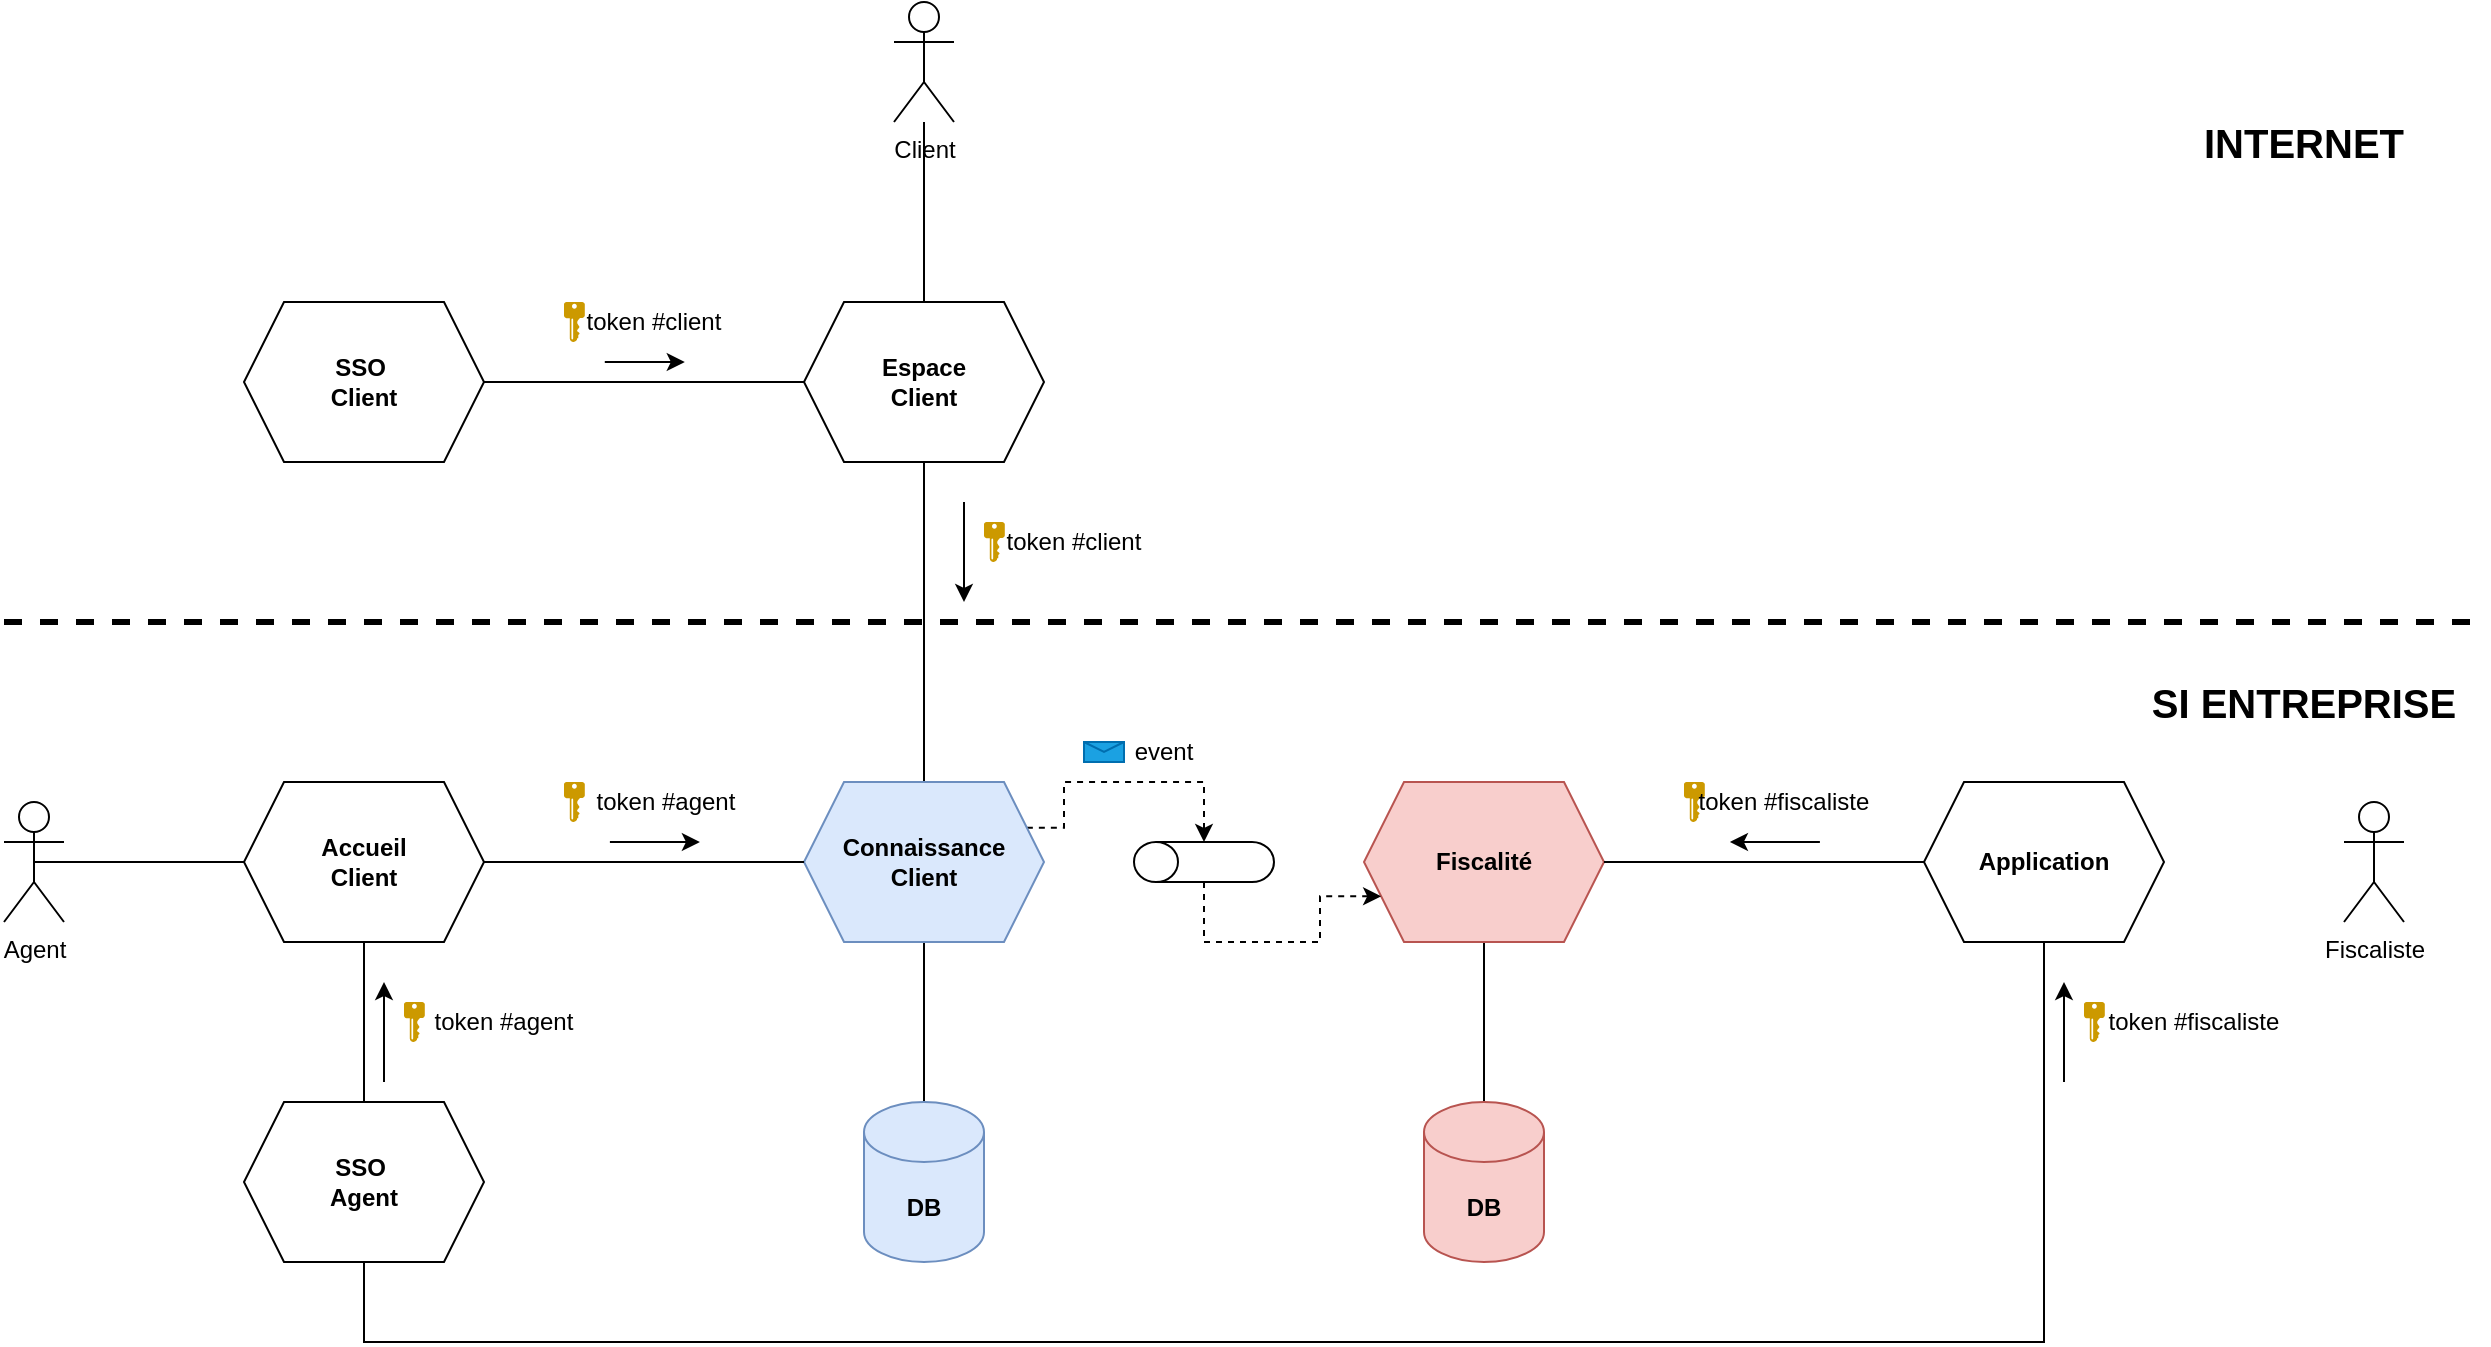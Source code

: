 <mxfile version="14.4.3" type="device"><diagram id="vnBYH5jJr_iiwrZJlEEq" name="Page-1"><mxGraphModel dx="2272" dy="825" grid="1" gridSize="10" guides="1" tooltips="1" connect="1" arrows="1" fold="1" page="1" pageScale="1" pageWidth="850" pageHeight="1100" math="0" shadow="0"><root><mxCell id="0"/><mxCell id="1" parent="0"/><mxCell id="QGGwdD8gjBOpD8kHVPhX-1" value="" style="endArrow=none;dashed=1;html=1;strokeWidth=3;" parent="1" edge="1"><mxGeometry width="50" height="50" relative="1" as="geometry"><mxPoint x="-40" y="320" as="sourcePoint"/><mxPoint x="1200" y="320" as="targetPoint"/></mxGeometry></mxCell><mxCell id="QGGwdD8gjBOpD8kHVPhX-6" value="" style="edgeStyle=orthogonalEdgeStyle;rounded=0;orthogonalLoop=1;jettySize=auto;html=1;strokeWidth=1;endArrow=none;endFill=0;" parent="1" source="QGGwdD8gjBOpD8kHVPhX-2" target="QGGwdD8gjBOpD8kHVPhX-3" edge="1"><mxGeometry relative="1" as="geometry"/></mxCell><mxCell id="QGGwdD8gjBOpD8kHVPhX-2" value="Client" style="shape=umlActor;verticalLabelPosition=bottom;verticalAlign=top;html=1;outlineConnect=0;" parent="1" vertex="1"><mxGeometry x="405" y="10" width="30" height="60" as="geometry"/></mxCell><mxCell id="QGGwdD8gjBOpD8kHVPhX-7" style="edgeStyle=orthogonalEdgeStyle;rounded=0;orthogonalLoop=1;jettySize=auto;html=1;exitX=0;exitY=0.5;exitDx=0;exitDy=0;entryX=1;entryY=0.5;entryDx=0;entryDy=0;strokeWidth=1;startArrow=none;startFill=0;endArrow=none;endFill=0;" parent="1" source="QGGwdD8gjBOpD8kHVPhX-3" target="QGGwdD8gjBOpD8kHVPhX-5" edge="1"><mxGeometry relative="1" as="geometry"/></mxCell><mxCell id="QGGwdD8gjBOpD8kHVPhX-14" style="edgeStyle=orthogonalEdgeStyle;rounded=0;orthogonalLoop=1;jettySize=auto;html=1;exitX=0.5;exitY=1;exitDx=0;exitDy=0;startArrow=none;startFill=0;endArrow=none;endFill=0;strokeWidth=1;" parent="1" source="QGGwdD8gjBOpD8kHVPhX-3" target="QGGwdD8gjBOpD8kHVPhX-12" edge="1"><mxGeometry relative="1" as="geometry"/></mxCell><mxCell id="QGGwdD8gjBOpD8kHVPhX-3" value="&lt;b&gt;Espace &lt;br&gt;Client&lt;/b&gt;" style="shape=hexagon;perimeter=hexagonPerimeter2;whiteSpace=wrap;html=1;fixedSize=1;" parent="1" vertex="1"><mxGeometry x="360" y="160" width="120" height="80" as="geometry"/></mxCell><mxCell id="QGGwdD8gjBOpD8kHVPhX-5" value="&lt;b&gt;SSO&amp;nbsp;&lt;br&gt;Client&lt;/b&gt;" style="shape=hexagon;perimeter=hexagonPerimeter2;whiteSpace=wrap;html=1;fixedSize=1;" parent="1" vertex="1"><mxGeometry x="80" y="160" width="120" height="80" as="geometry"/></mxCell><mxCell id="QGGwdD8gjBOpD8kHVPhX-10" value="" style="group" parent="1" vertex="1" connectable="0"><mxGeometry x="240" y="160" width="80" height="20" as="geometry"/></mxCell><mxCell id="QGGwdD8gjBOpD8kHVPhX-8" value="" style="aspect=fixed;pointerEvents=1;shadow=0;dashed=0;html=1;strokeColor=none;labelPosition=center;verticalLabelPosition=bottom;verticalAlign=top;align=center;shape=mxgraph.mscae.enterprise.key_permissions;fillColor=#CC9900;" parent="QGGwdD8gjBOpD8kHVPhX-10" vertex="1"><mxGeometry width="10.4" height="20" as="geometry"/></mxCell><mxCell id="QGGwdD8gjBOpD8kHVPhX-9" value="token #client" style="text;html=1;strokeColor=none;fillColor=none;align=center;verticalAlign=middle;whiteSpace=wrap;rounded=0;" parent="QGGwdD8gjBOpD8kHVPhX-10" vertex="1"><mxGeometry x="10.4" width="69.6" height="20" as="geometry"/></mxCell><mxCell id="QGGwdD8gjBOpD8kHVPhX-11" value="" style="endArrow=none;html=1;strokeWidth=1;startArrow=classic;startFill=1;endFill=0;" parent="QGGwdD8gjBOpD8kHVPhX-10" edge="1"><mxGeometry width="50" height="50" relative="1" as="geometry"><mxPoint x="60.4" y="30" as="sourcePoint"/><mxPoint x="20.4" y="30" as="targetPoint"/></mxGeometry></mxCell><mxCell id="QGGwdD8gjBOpD8kHVPhX-35" style="edgeStyle=orthogonalEdgeStyle;rounded=0;orthogonalLoop=1;jettySize=auto;html=1;exitX=0.5;exitY=1;exitDx=0;exitDy=0;startArrow=none;startFill=0;endArrow=none;endFill=0;strokeWidth=1;" parent="1" source="QGGwdD8gjBOpD8kHVPhX-12" target="QGGwdD8gjBOpD8kHVPhX-34" edge="1"><mxGeometry relative="1" as="geometry"/></mxCell><mxCell id="VMbkSn7Qw5mAIXPw91oc-5" style="edgeStyle=orthogonalEdgeStyle;rounded=0;orthogonalLoop=1;jettySize=auto;html=1;exitX=1;exitY=0.25;exitDx=0;exitDy=0;entryX=1;entryY=0.5;entryDx=0;entryDy=0;entryPerimeter=0;fontSize=25;dashed=1;" parent="1" source="QGGwdD8gjBOpD8kHVPhX-12" target="VMbkSn7Qw5mAIXPw91oc-4" edge="1"><mxGeometry relative="1" as="geometry"><Array as="points"><mxPoint x="490" y="423"/><mxPoint x="490" y="400"/><mxPoint x="560" y="400"/></Array></mxGeometry></mxCell><mxCell id="QGGwdD8gjBOpD8kHVPhX-12" value="&lt;b&gt;Connaissance&lt;br&gt;Client&lt;/b&gt;" style="shape=hexagon;perimeter=hexagonPerimeter2;whiteSpace=wrap;html=1;fixedSize=1;fillColor=#dae8fc;strokeColor=#6c8ebf;" parent="1" vertex="1"><mxGeometry x="360" y="400" width="120" height="80" as="geometry"/></mxCell><mxCell id="QGGwdD8gjBOpD8kHVPhX-15" value="&lt;b&gt;SSO&amp;nbsp;&lt;br&gt;Agent&lt;/b&gt;" style="shape=hexagon;perimeter=hexagonPerimeter2;whiteSpace=wrap;html=1;fixedSize=1;" parent="1" vertex="1"><mxGeometry x="80" y="560" width="120" height="80" as="geometry"/></mxCell><mxCell id="QGGwdD8gjBOpD8kHVPhX-17" style="edgeStyle=orthogonalEdgeStyle;rounded=0;orthogonalLoop=1;jettySize=auto;html=1;exitX=1;exitY=0.5;exitDx=0;exitDy=0;entryX=0;entryY=0.5;entryDx=0;entryDy=0;startArrow=none;startFill=0;endArrow=none;endFill=0;strokeWidth=1;" parent="1" source="QGGwdD8gjBOpD8kHVPhX-16" target="QGGwdD8gjBOpD8kHVPhX-12" edge="1"><mxGeometry relative="1" as="geometry"/></mxCell><mxCell id="QGGwdD8gjBOpD8kHVPhX-21" style="edgeStyle=orthogonalEdgeStyle;rounded=0;orthogonalLoop=1;jettySize=auto;html=1;exitX=0.5;exitY=1;exitDx=0;exitDy=0;entryX=0.5;entryY=0;entryDx=0;entryDy=0;startArrow=none;startFill=0;endArrow=none;endFill=0;strokeWidth=1;" parent="1" source="QGGwdD8gjBOpD8kHVPhX-16" target="QGGwdD8gjBOpD8kHVPhX-15" edge="1"><mxGeometry relative="1" as="geometry"/></mxCell><mxCell id="QGGwdD8gjBOpD8kHVPhX-16" value="&lt;b&gt;Accueil &lt;br&gt;Client&lt;/b&gt;" style="shape=hexagon;perimeter=hexagonPerimeter2;whiteSpace=wrap;html=1;fixedSize=1;" parent="1" vertex="1"><mxGeometry x="80" y="400" width="120" height="80" as="geometry"/></mxCell><mxCell id="QGGwdD8gjBOpD8kHVPhX-20" style="edgeStyle=orthogonalEdgeStyle;rounded=0;orthogonalLoop=1;jettySize=auto;html=1;exitX=0.5;exitY=0.5;exitDx=0;exitDy=0;exitPerimeter=0;entryX=0;entryY=0.5;entryDx=0;entryDy=0;startArrow=none;startFill=0;endArrow=none;endFill=0;strokeWidth=1;" parent="1" source="QGGwdD8gjBOpD8kHVPhX-19" target="QGGwdD8gjBOpD8kHVPhX-16" edge="1"><mxGeometry relative="1" as="geometry"/></mxCell><mxCell id="QGGwdD8gjBOpD8kHVPhX-19" value="Agent" style="shape=umlActor;verticalLabelPosition=bottom;verticalAlign=top;html=1;outlineConnect=0;fillColor=#FFFFFF;" parent="1" vertex="1"><mxGeometry x="-40" y="410" width="30" height="60" as="geometry"/></mxCell><mxCell id="QGGwdD8gjBOpD8kHVPhX-22" value="" style="group" parent="1" vertex="1" connectable="0"><mxGeometry x="240" y="400" width="90" height="20" as="geometry"/></mxCell><mxCell id="QGGwdD8gjBOpD8kHVPhX-23" value="" style="aspect=fixed;pointerEvents=1;shadow=0;dashed=0;html=1;strokeColor=none;labelPosition=center;verticalLabelPosition=bottom;verticalAlign=top;align=center;shape=mxgraph.mscae.enterprise.key_permissions;fillColor=#CC9900;" parent="QGGwdD8gjBOpD8kHVPhX-22" vertex="1"><mxGeometry width="10.4" height="20" as="geometry"/></mxCell><mxCell id="QGGwdD8gjBOpD8kHVPhX-24" value="token #agent" style="text;html=1;strokeColor=none;fillColor=none;align=center;verticalAlign=middle;whiteSpace=wrap;rounded=0;" parent="QGGwdD8gjBOpD8kHVPhX-22" vertex="1"><mxGeometry x="11.7" width="78.3" height="20" as="geometry"/></mxCell><mxCell id="QGGwdD8gjBOpD8kHVPhX-25" value="" style="endArrow=none;html=1;strokeWidth=1;startArrow=classic;startFill=1;endFill=0;" parent="QGGwdD8gjBOpD8kHVPhX-22" edge="1"><mxGeometry width="50" height="50" relative="1" as="geometry"><mxPoint x="67.95" y="30" as="sourcePoint"/><mxPoint x="22.95" y="30" as="targetPoint"/></mxGeometry></mxCell><mxCell id="QGGwdD8gjBOpD8kHVPhX-26" value="" style="group" parent="1" vertex="1" connectable="0"><mxGeometry x="450" y="270" width="80" height="20" as="geometry"/></mxCell><mxCell id="QGGwdD8gjBOpD8kHVPhX-27" value="" style="aspect=fixed;pointerEvents=1;shadow=0;dashed=0;html=1;strokeColor=none;labelPosition=center;verticalLabelPosition=bottom;verticalAlign=top;align=center;shape=mxgraph.mscae.enterprise.key_permissions;fillColor=#CC9900;" parent="QGGwdD8gjBOpD8kHVPhX-26" vertex="1"><mxGeometry width="10.4" height="20" as="geometry"/></mxCell><mxCell id="QGGwdD8gjBOpD8kHVPhX-28" value="token #client" style="text;html=1;strokeColor=none;fillColor=none;align=center;verticalAlign=middle;whiteSpace=wrap;rounded=0;" parent="QGGwdD8gjBOpD8kHVPhX-26" vertex="1"><mxGeometry x="10.4" width="69.6" height="20" as="geometry"/></mxCell><mxCell id="QGGwdD8gjBOpD8kHVPhX-29" value="" style="endArrow=none;html=1;strokeWidth=1;startArrow=classic;startFill=1;endFill=0;" parent="QGGwdD8gjBOpD8kHVPhX-26" edge="1"><mxGeometry width="50" height="50" relative="1" as="geometry"><mxPoint x="-10" y="40" as="sourcePoint"/><mxPoint x="-10" y="-10" as="targetPoint"/></mxGeometry></mxCell><mxCell id="QGGwdD8gjBOpD8kHVPhX-30" value="" style="group" parent="1" vertex="1" connectable="0"><mxGeometry x="160" y="510" width="90" height="20" as="geometry"/></mxCell><mxCell id="QGGwdD8gjBOpD8kHVPhX-31" value="" style="aspect=fixed;pointerEvents=1;shadow=0;dashed=0;html=1;strokeColor=none;labelPosition=center;verticalLabelPosition=bottom;verticalAlign=top;align=center;shape=mxgraph.mscae.enterprise.key_permissions;fillColor=#CC9900;" parent="QGGwdD8gjBOpD8kHVPhX-30" vertex="1"><mxGeometry width="10.4" height="20" as="geometry"/></mxCell><mxCell id="QGGwdD8gjBOpD8kHVPhX-32" value="token #agent" style="text;html=1;strokeColor=none;fillColor=none;align=center;verticalAlign=middle;whiteSpace=wrap;rounded=0;" parent="QGGwdD8gjBOpD8kHVPhX-30" vertex="1"><mxGeometry x="10.4" width="79.6" height="20" as="geometry"/></mxCell><mxCell id="QGGwdD8gjBOpD8kHVPhX-33" value="" style="endArrow=classic;html=1;strokeWidth=1;startArrow=none;startFill=0;endFill=1;" parent="QGGwdD8gjBOpD8kHVPhX-30" edge="1"><mxGeometry width="50" height="50" relative="1" as="geometry"><mxPoint x="-10" y="40" as="sourcePoint"/><mxPoint x="-10" y="-10" as="targetPoint"/></mxGeometry></mxCell><mxCell id="QGGwdD8gjBOpD8kHVPhX-34" value="&lt;b&gt;DB&lt;/b&gt;" style="shape=cylinder3;whiteSpace=wrap;html=1;boundedLbl=1;backgroundOutline=1;size=15;fillColor=#dae8fc;strokeColor=#6c8ebf;" parent="1" vertex="1"><mxGeometry x="390" y="560" width="60" height="80" as="geometry"/></mxCell><mxCell id="QGGwdD8gjBOpD8kHVPhX-36" value="&lt;font style=&quot;font-size: 20px&quot;&gt;&lt;b&gt;INTERNET&lt;/b&gt;&lt;/font&gt;" style="text;html=1;strokeColor=none;fillColor=none;align=center;verticalAlign=middle;whiteSpace=wrap;rounded=0;" parent="1" vertex="1"><mxGeometry x="1040" y="70" width="140" height="20" as="geometry"/></mxCell><mxCell id="QGGwdD8gjBOpD8kHVPhX-37" value="&lt;font style=&quot;font-size: 20px&quot;&gt;&lt;b&gt;SI ENTREPRISE&lt;/b&gt;&lt;/font&gt;" style="text;html=1;strokeColor=none;fillColor=none;align=center;verticalAlign=middle;whiteSpace=wrap;rounded=0;" parent="1" vertex="1"><mxGeometry x="1020" y="350" width="180" height="20" as="geometry"/></mxCell><mxCell id="VMbkSn7Qw5mAIXPw91oc-7" style="edgeStyle=orthogonalEdgeStyle;rounded=0;orthogonalLoop=1;jettySize=auto;html=1;exitX=0.5;exitY=1;exitDx=0;exitDy=0;fontSize=25;endArrow=none;endFill=0;" parent="1" source="VMbkSn7Qw5mAIXPw91oc-2" target="VMbkSn7Qw5mAIXPw91oc-3" edge="1"><mxGeometry relative="1" as="geometry"/></mxCell><mxCell id="VMbkSn7Qw5mAIXPw91oc-2" value="&lt;b&gt;Fiscalité&lt;/b&gt;" style="shape=hexagon;perimeter=hexagonPerimeter2;whiteSpace=wrap;html=1;fixedSize=1;fillColor=#f8cecc;strokeColor=#b85450;" parent="1" vertex="1"><mxGeometry x="640" y="400" width="120" height="80" as="geometry"/></mxCell><mxCell id="VMbkSn7Qw5mAIXPw91oc-3" value="&lt;b&gt;DB&lt;/b&gt;" style="shape=cylinder3;whiteSpace=wrap;html=1;boundedLbl=1;backgroundOutline=1;size=15;fillColor=#f8cecc;strokeColor=#b85450;" parent="1" vertex="1"><mxGeometry x="670" y="560" width="60" height="80" as="geometry"/></mxCell><mxCell id="VMbkSn7Qw5mAIXPw91oc-6" style="edgeStyle=orthogonalEdgeStyle;rounded=0;orthogonalLoop=1;jettySize=auto;html=1;exitX=0;exitY=0.5;exitDx=0;exitDy=0;exitPerimeter=0;entryX=0;entryY=0.75;entryDx=0;entryDy=0;fontSize=25;dashed=1;" parent="1" source="VMbkSn7Qw5mAIXPw91oc-4" target="VMbkSn7Qw5mAIXPw91oc-2" edge="1"><mxGeometry relative="1" as="geometry"><Array as="points"><mxPoint x="560" y="480"/><mxPoint x="618" y="480"/><mxPoint x="618" y="457"/></Array></mxGeometry></mxCell><mxCell id="VMbkSn7Qw5mAIXPw91oc-4" value="" style="shape=cylinder3;whiteSpace=wrap;html=1;boundedLbl=1;backgroundOutline=1;size=11;fontSize=25;rotation=-90;" parent="1" vertex="1"><mxGeometry x="550" y="405" width="20" height="70" as="geometry"/></mxCell><mxCell id="VMbkSn7Qw5mAIXPw91oc-10" style="edgeStyle=orthogonalEdgeStyle;rounded=0;orthogonalLoop=1;jettySize=auto;html=1;exitX=0;exitY=0.5;exitDx=0;exitDy=0;entryX=1;entryY=0.5;entryDx=0;entryDy=0;startArrow=none;startFill=0;endArrow=none;endFill=0;fontSize=25;" parent="1" source="VMbkSn7Qw5mAIXPw91oc-8" target="VMbkSn7Qw5mAIXPw91oc-2" edge="1"><mxGeometry relative="1" as="geometry"/></mxCell><mxCell id="VMbkSn7Qw5mAIXPw91oc-11" style="edgeStyle=orthogonalEdgeStyle;rounded=0;orthogonalLoop=1;jettySize=auto;html=1;exitX=0.5;exitY=1;exitDx=0;exitDy=0;entryX=0.5;entryY=1;entryDx=0;entryDy=0;startArrow=none;startFill=0;endArrow=none;endFill=0;fontSize=25;" parent="1" source="VMbkSn7Qw5mAIXPw91oc-8" target="QGGwdD8gjBOpD8kHVPhX-15" edge="1"><mxGeometry relative="1" as="geometry"><Array as="points"><mxPoint x="980" y="680"/><mxPoint x="140" y="680"/></Array></mxGeometry></mxCell><mxCell id="VMbkSn7Qw5mAIXPw91oc-8" value="&lt;b&gt;Application&lt;/b&gt;" style="shape=hexagon;perimeter=hexagonPerimeter2;whiteSpace=wrap;html=1;fixedSize=1;" parent="1" vertex="1"><mxGeometry x="920" y="400" width="120" height="80" as="geometry"/></mxCell><mxCell id="VMbkSn7Qw5mAIXPw91oc-9" value="Fiscaliste" style="shape=umlActor;verticalLabelPosition=bottom;verticalAlign=top;html=1;outlineConnect=0;fillColor=#FFFFFF;" parent="1" vertex="1"><mxGeometry x="1130" y="410" width="30" height="60" as="geometry"/></mxCell><mxCell id="VMbkSn7Qw5mAIXPw91oc-12" value="" style="group" parent="1" vertex="1" connectable="0"><mxGeometry x="1000" y="510" width="100" height="20" as="geometry"/></mxCell><mxCell id="VMbkSn7Qw5mAIXPw91oc-13" value="" style="aspect=fixed;pointerEvents=1;shadow=0;dashed=0;html=1;strokeColor=none;labelPosition=center;verticalLabelPosition=bottom;verticalAlign=top;align=center;shape=mxgraph.mscae.enterprise.key_permissions;fillColor=#CC9900;" parent="VMbkSn7Qw5mAIXPw91oc-12" vertex="1"><mxGeometry width="10.4" height="20" as="geometry"/></mxCell><mxCell id="VMbkSn7Qw5mAIXPw91oc-14" value="token #fiscaliste" style="text;html=1;strokeColor=none;fillColor=none;align=center;verticalAlign=middle;whiteSpace=wrap;rounded=0;" parent="VMbkSn7Qw5mAIXPw91oc-12" vertex="1"><mxGeometry x="10.4" width="89.6" height="20" as="geometry"/></mxCell><mxCell id="VMbkSn7Qw5mAIXPw91oc-15" value="" style="endArrow=classic;html=1;strokeWidth=1;startArrow=none;startFill=0;endFill=1;" parent="VMbkSn7Qw5mAIXPw91oc-12" edge="1"><mxGeometry width="50" height="50" relative="1" as="geometry"><mxPoint x="-10" y="40" as="sourcePoint"/><mxPoint x="-10" y="-10" as="targetPoint"/></mxGeometry></mxCell><mxCell id="VMbkSn7Qw5mAIXPw91oc-16" value="" style="group" parent="1" vertex="1" connectable="0"><mxGeometry x="800" y="400" width="100" height="20" as="geometry"/></mxCell><mxCell id="VMbkSn7Qw5mAIXPw91oc-17" value="" style="aspect=fixed;pointerEvents=1;shadow=0;dashed=0;html=1;strokeColor=none;labelPosition=center;verticalLabelPosition=bottom;verticalAlign=top;align=center;shape=mxgraph.mscae.enterprise.key_permissions;fillColor=#CC9900;" parent="VMbkSn7Qw5mAIXPw91oc-16" vertex="1"><mxGeometry width="10.4" height="20" as="geometry"/></mxCell><mxCell id="VMbkSn7Qw5mAIXPw91oc-18" value="token #fiscaliste" style="text;html=1;strokeColor=none;fillColor=none;align=center;verticalAlign=middle;whiteSpace=wrap;rounded=0;" parent="VMbkSn7Qw5mAIXPw91oc-16" vertex="1"><mxGeometry x="5.85" width="88.3" height="20" as="geometry"/></mxCell><mxCell id="VMbkSn7Qw5mAIXPw91oc-19" value="" style="endArrow=classic;html=1;strokeWidth=1;startArrow=none;startFill=0;endFill=1;" parent="VMbkSn7Qw5mAIXPw91oc-16" edge="1"><mxGeometry width="50" height="50" relative="1" as="geometry"><mxPoint x="67.95" y="30" as="sourcePoint"/><mxPoint x="22.95" y="30" as="targetPoint"/></mxGeometry></mxCell><mxCell id="VMbkSn7Qw5mAIXPw91oc-20" value="" style="shape=message;html=1;whiteSpace=wrap;html=1;outlineConnect=0;fontSize=25;fillColor=#1ba1e2;strokeColor=#006EAF;fontColor=#ffffff;" parent="1" vertex="1"><mxGeometry x="500" y="380" width="20" height="10" as="geometry"/></mxCell><mxCell id="VMbkSn7Qw5mAIXPw91oc-21" value="event" style="text;html=1;strokeColor=none;fillColor=none;align=center;verticalAlign=middle;whiteSpace=wrap;rounded=0;fontSize=12;" parent="1" vertex="1"><mxGeometry x="520" y="375" width="40" height="20" as="geometry"/></mxCell></root></mxGraphModel></diagram></mxfile>